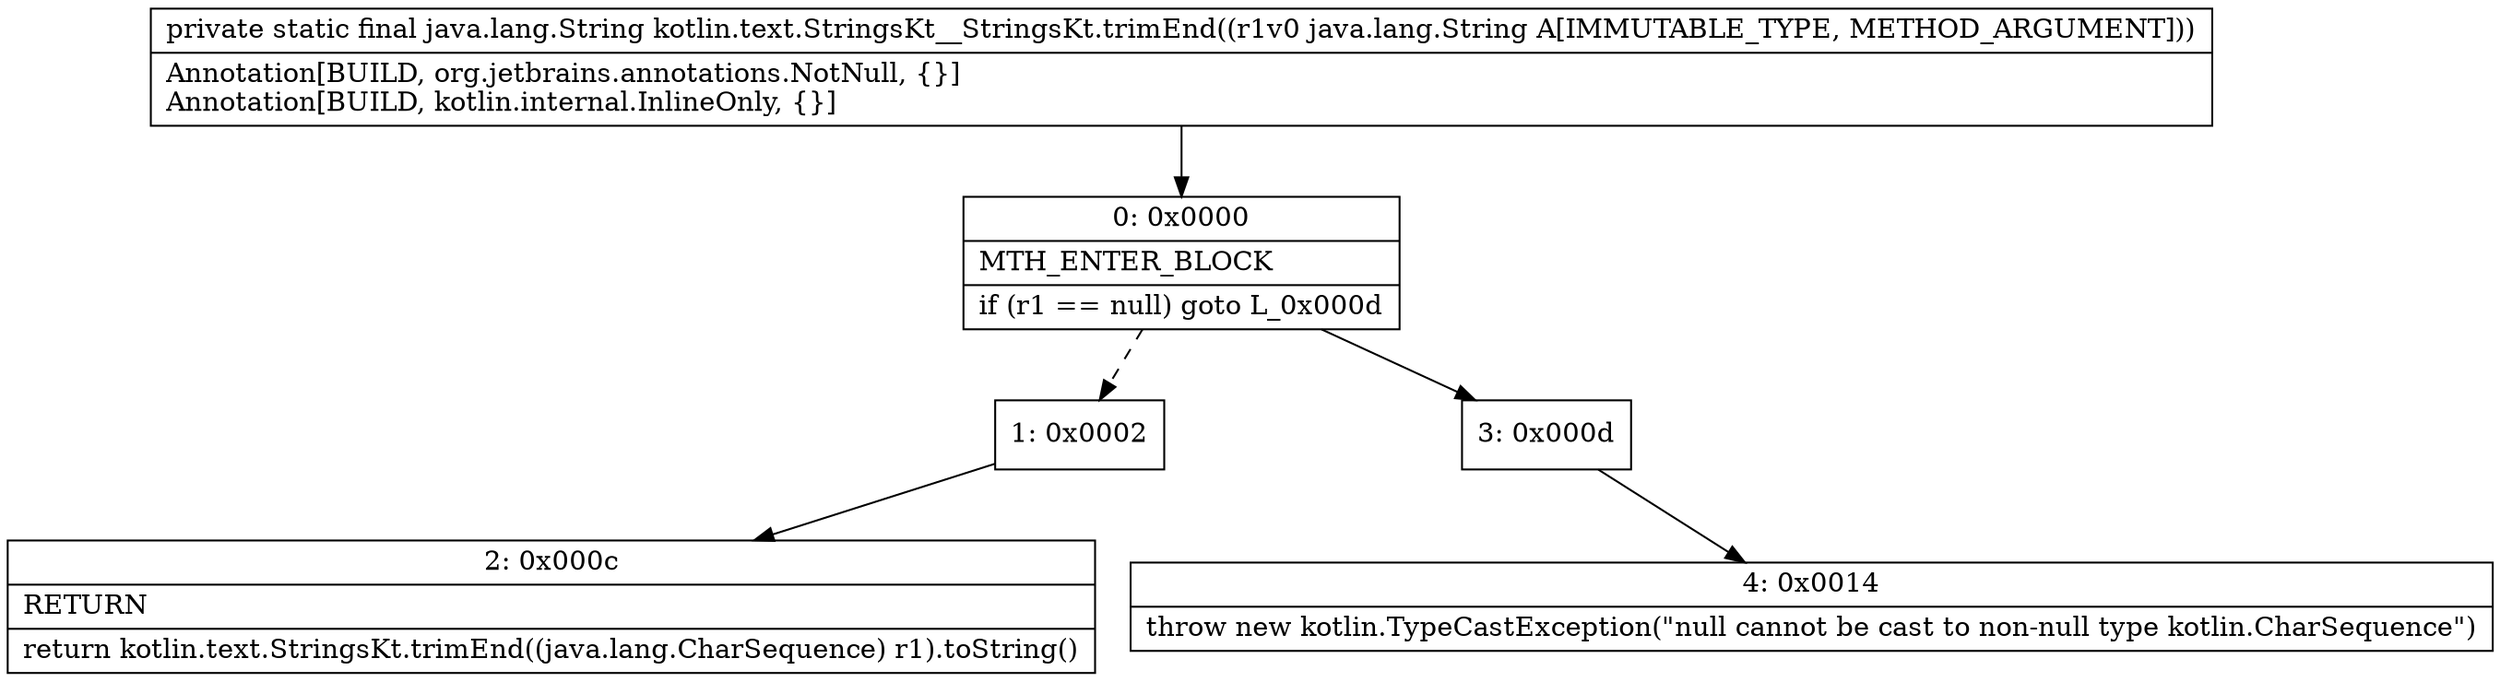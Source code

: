 digraph "CFG forkotlin.text.StringsKt__StringsKt.trimEnd(Ljava\/lang\/String;)Ljava\/lang\/String;" {
Node_0 [shape=record,label="{0\:\ 0x0000|MTH_ENTER_BLOCK\l|if (r1 == null) goto L_0x000d\l}"];
Node_1 [shape=record,label="{1\:\ 0x0002}"];
Node_2 [shape=record,label="{2\:\ 0x000c|RETURN\l|return kotlin.text.StringsKt.trimEnd((java.lang.CharSequence) r1).toString()\l}"];
Node_3 [shape=record,label="{3\:\ 0x000d}"];
Node_4 [shape=record,label="{4\:\ 0x0014|throw new kotlin.TypeCastException(\"null cannot be cast to non\-null type kotlin.CharSequence\")\l}"];
MethodNode[shape=record,label="{private static final java.lang.String kotlin.text.StringsKt__StringsKt.trimEnd((r1v0 java.lang.String A[IMMUTABLE_TYPE, METHOD_ARGUMENT]))  | Annotation[BUILD, org.jetbrains.annotations.NotNull, \{\}]\lAnnotation[BUILD, kotlin.internal.InlineOnly, \{\}]\l}"];
MethodNode -> Node_0;
Node_0 -> Node_1[style=dashed];
Node_0 -> Node_3;
Node_1 -> Node_2;
Node_3 -> Node_4;
}

